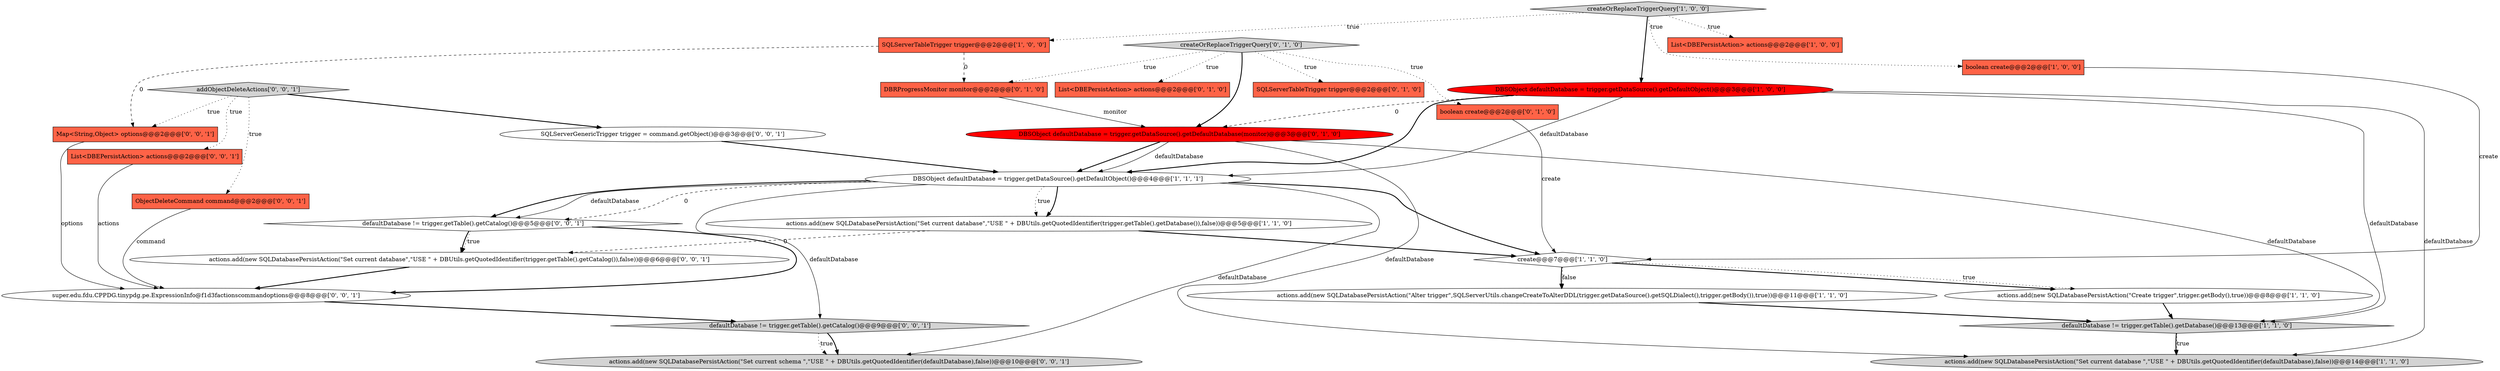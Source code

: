 digraph {
21 [style = filled, label = "defaultDatabase != trigger.getTable().getCatalog()@@@5@@@['0', '0', '1']", fillcolor = white, shape = diamond image = "AAA0AAABBB3BBB"];
16 [style = filled, label = "createOrReplaceTriggerQuery['0', '1', '0']", fillcolor = lightgray, shape = diamond image = "AAA0AAABBB2BBB"];
25 [style = filled, label = "List<DBEPersistAction> actions@@@2@@@['0', '0', '1']", fillcolor = tomato, shape = box image = "AAA0AAABBB3BBB"];
10 [style = filled, label = "actions.add(new SQLDatabasePersistAction(\"Create trigger\",trigger.getBody(),true))@@@8@@@['1', '1', '0']", fillcolor = white, shape = ellipse image = "AAA0AAABBB1BBB"];
15 [style = filled, label = "DBSObject defaultDatabase = trigger.getDataSource().getDefaultDatabase(monitor)@@@3@@@['0', '1', '0']", fillcolor = red, shape = ellipse image = "AAA1AAABBB2BBB"];
12 [style = filled, label = "List<DBEPersistAction> actions@@@2@@@['0', '1', '0']", fillcolor = tomato, shape = box image = "AAA0AAABBB2BBB"];
19 [style = filled, label = "actions.add(new SQLDatabasePersistAction(\"Set current database\",\"USE \" + DBUtils.getQuotedIdentifier(trigger.getTable().getCatalog()),false))@@@6@@@['0', '0', '1']", fillcolor = white, shape = ellipse image = "AAA0AAABBB3BBB"];
1 [style = filled, label = "DBSObject defaultDatabase = trigger.getDataSource().getDefaultObject()@@@3@@@['1', '0', '0']", fillcolor = red, shape = ellipse image = "AAA1AAABBB1BBB"];
14 [style = filled, label = "SQLServerTableTrigger trigger@@@2@@@['0', '1', '0']", fillcolor = tomato, shape = box image = "AAA0AAABBB2BBB"];
26 [style = filled, label = "Map<String,Object> options@@@2@@@['0', '0', '1']", fillcolor = tomato, shape = box image = "AAA0AAABBB3BBB"];
20 [style = filled, label = "super.edu.fdu.CPPDG.tinypdg.pe.ExpressionInfo@f1d3factionscommandoptions@@@8@@@['0', '0', '1']", fillcolor = white, shape = ellipse image = "AAA0AAABBB3BBB"];
11 [style = filled, label = "SQLServerTableTrigger trigger@@@2@@@['1', '0', '0']", fillcolor = tomato, shape = box image = "AAA1AAABBB1BBB"];
22 [style = filled, label = "ObjectDeleteCommand command@@@2@@@['0', '0', '1']", fillcolor = tomato, shape = box image = "AAA0AAABBB3BBB"];
3 [style = filled, label = "actions.add(new SQLDatabasePersistAction(\"Alter trigger\",SQLServerUtils.changeCreateToAlterDDL(trigger.getDataSource().getSQLDialect(),trigger.getBody()),true))@@@11@@@['1', '1', '0']", fillcolor = white, shape = ellipse image = "AAA0AAABBB1BBB"];
6 [style = filled, label = "DBSObject defaultDatabase = trigger.getDataSource().getDefaultObject()@@@4@@@['1', '1', '1']", fillcolor = white, shape = ellipse image = "AAA0AAABBB1BBB"];
17 [style = filled, label = "DBRProgressMonitor monitor@@@2@@@['0', '1', '0']", fillcolor = tomato, shape = box image = "AAA1AAABBB2BBB"];
24 [style = filled, label = "addObjectDeleteActions['0', '0', '1']", fillcolor = lightgray, shape = diamond image = "AAA0AAABBB3BBB"];
4 [style = filled, label = "create@@@7@@@['1', '1', '0']", fillcolor = white, shape = diamond image = "AAA0AAABBB1BBB"];
5 [style = filled, label = "List<DBEPersistAction> actions@@@2@@@['1', '0', '0']", fillcolor = tomato, shape = box image = "AAA0AAABBB1BBB"];
2 [style = filled, label = "actions.add(new SQLDatabasePersistAction(\"Set current database\",\"USE \" + DBUtils.getQuotedIdentifier(trigger.getTable().getDatabase()),false))@@@5@@@['1', '1', '0']", fillcolor = white, shape = ellipse image = "AAA0AAABBB1BBB"];
7 [style = filled, label = "defaultDatabase != trigger.getTable().getDatabase()@@@13@@@['1', '1', '0']", fillcolor = lightgray, shape = diamond image = "AAA0AAABBB1BBB"];
8 [style = filled, label = "actions.add(new SQLDatabasePersistAction(\"Set current database \",\"USE \" + DBUtils.getQuotedIdentifier(defaultDatabase),false))@@@14@@@['1', '1', '0']", fillcolor = lightgray, shape = ellipse image = "AAA0AAABBB1BBB"];
23 [style = filled, label = "actions.add(new SQLDatabasePersistAction(\"Set current schema \",\"USE \" + DBUtils.getQuotedIdentifier(defaultDatabase),false))@@@10@@@['0', '0', '1']", fillcolor = lightgray, shape = ellipse image = "AAA0AAABBB3BBB"];
13 [style = filled, label = "boolean create@@@2@@@['0', '1', '0']", fillcolor = tomato, shape = box image = "AAA0AAABBB2BBB"];
9 [style = filled, label = "boolean create@@@2@@@['1', '0', '0']", fillcolor = tomato, shape = box image = "AAA0AAABBB1BBB"];
27 [style = filled, label = "defaultDatabase != trigger.getTable().getCatalog()@@@9@@@['0', '0', '1']", fillcolor = lightgray, shape = diamond image = "AAA0AAABBB3BBB"];
18 [style = filled, label = "SQLServerGenericTrigger trigger = command.getObject()@@@3@@@['0', '0', '1']", fillcolor = white, shape = ellipse image = "AAA0AAABBB3BBB"];
0 [style = filled, label = "createOrReplaceTriggerQuery['1', '0', '0']", fillcolor = lightgray, shape = diamond image = "AAA0AAABBB1BBB"];
4->10 [style = bold, label=""];
16->15 [style = bold, label=""];
1->6 [style = solid, label="defaultDatabase"];
6->27 [style = solid, label="defaultDatabase"];
4->3 [style = bold, label=""];
6->21 [style = dashed, label="0"];
2->19 [style = dashed, label="0"];
16->12 [style = dotted, label="true"];
0->5 [style = dotted, label="true"];
21->19 [style = bold, label=""];
16->13 [style = dotted, label="true"];
24->25 [style = dotted, label="true"];
4->10 [style = dotted, label="true"];
6->21 [style = bold, label=""];
1->15 [style = dashed, label="0"];
6->21 [style = solid, label="defaultDatabase"];
19->20 [style = bold, label=""];
16->17 [style = dotted, label="true"];
11->26 [style = dashed, label="0"];
6->23 [style = solid, label="defaultDatabase"];
13->4 [style = solid, label="create"];
4->3 [style = dotted, label="false"];
9->4 [style = solid, label="create"];
27->23 [style = dotted, label="true"];
15->6 [style = bold, label=""];
11->17 [style = dashed, label="0"];
7->8 [style = bold, label=""];
2->4 [style = bold, label=""];
10->7 [style = bold, label=""];
24->18 [style = bold, label=""];
20->27 [style = bold, label=""];
6->2 [style = bold, label=""];
6->4 [style = bold, label=""];
15->6 [style = solid, label="defaultDatabase"];
1->6 [style = bold, label=""];
6->2 [style = dotted, label="true"];
21->20 [style = bold, label=""];
25->20 [style = solid, label="actions"];
17->15 [style = solid, label="monitor"];
15->7 [style = solid, label="defaultDatabase"];
15->8 [style = solid, label="defaultDatabase"];
3->7 [style = bold, label=""];
18->6 [style = bold, label=""];
24->26 [style = dotted, label="true"];
0->1 [style = bold, label=""];
24->22 [style = dotted, label="true"];
21->19 [style = dotted, label="true"];
16->14 [style = dotted, label="true"];
27->23 [style = bold, label=""];
26->20 [style = solid, label="options"];
7->8 [style = dotted, label="true"];
0->11 [style = dotted, label="true"];
0->9 [style = dotted, label="true"];
22->20 [style = solid, label="command"];
1->7 [style = solid, label="defaultDatabase"];
1->8 [style = solid, label="defaultDatabase"];
}
